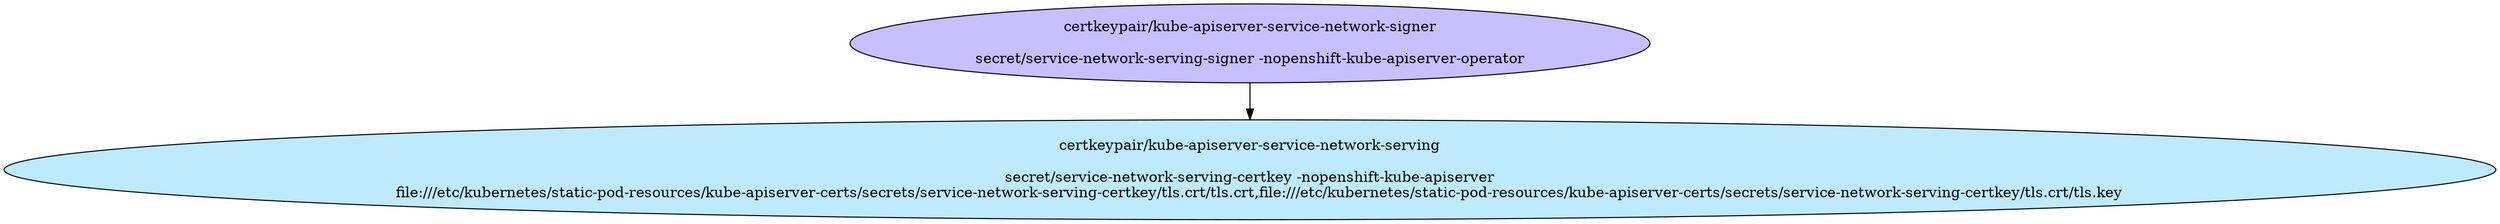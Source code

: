 digraph "Local Certificate" {
  // Node definitions.
  0 [
    label="certkeypair/kube-apiserver-service-network-serving\n\nsecret/service-network-serving-certkey -nopenshift-kube-apiserver\n    file:///etc/kubernetes/static-pod-resources/kube-apiserver-certs/secrets/service-network-serving-certkey/tls.crt/tls.crt,file:///etc/kubernetes/static-pod-resources/kube-apiserver-certs/secrets/service-network-serving-certkey/tls.crt/tls.key\n"
    style=filled
    fillcolor="#bdebfd"
  ];
  1 [
    label="certkeypair/kube-apiserver-service-network-signer\n\nsecret/service-network-serving-signer -nopenshift-kube-apiserver-operator\n"
    style=filled
    fillcolor="#c7bfff"
  ];

  // Edge definitions.
  1 -> 0;
}